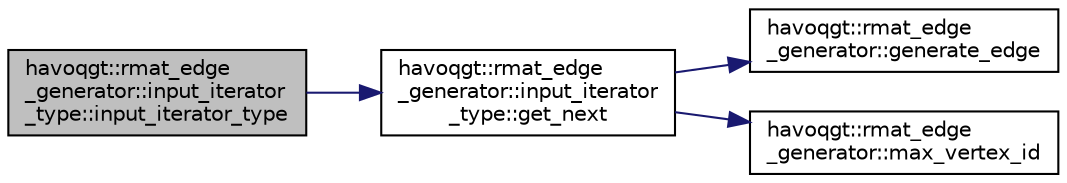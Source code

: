 digraph "havoqgt::rmat_edge_generator::input_iterator_type::input_iterator_type"
{
  edge [fontname="Helvetica",fontsize="10",labelfontname="Helvetica",labelfontsize="10"];
  node [fontname="Helvetica",fontsize="10",shape=record];
  rankdir="LR";
  Node1 [label="havoqgt::rmat_edge\l_generator::input_iterator\l_type::input_iterator_type",height=0.2,width=0.4,color="black", fillcolor="grey75", style="filled", fontcolor="black"];
  Node1 -> Node2 [color="midnightblue",fontsize="10",style="solid",fontname="Helvetica"];
  Node2 [label="havoqgt::rmat_edge\l_generator::input_iterator\l_type::get_next",height=0.2,width=0.4,color="black", fillcolor="white", style="filled",URL="$classhavoqgt_1_1rmat__edge__generator_1_1input__iterator__type.html#ad992c59dda9bb5d204a68208ce4d5a18"];
  Node2 -> Node3 [color="midnightblue",fontsize="10",style="solid",fontname="Helvetica"];
  Node3 [label="havoqgt::rmat_edge\l_generator::generate_edge",height=0.2,width=0.4,color="black", fillcolor="white", style="filled",URL="$classhavoqgt_1_1rmat__edge__generator.html#a1d42569ace6d85af71af280d9307a344",tooltip="Generates a new RMAT edge. This function was adapted from the Boost Graph Library. "];
  Node2 -> Node4 [color="midnightblue",fontsize="10",style="solid",fontname="Helvetica"];
  Node4 [label="havoqgt::rmat_edge\l_generator::max_vertex_id",height=0.2,width=0.4,color="black", fillcolor="white", style="filled",URL="$classhavoqgt_1_1rmat__edge__generator.html#a82de7f2a9d6c428f7ba2ef70b07dc10f"];
}
